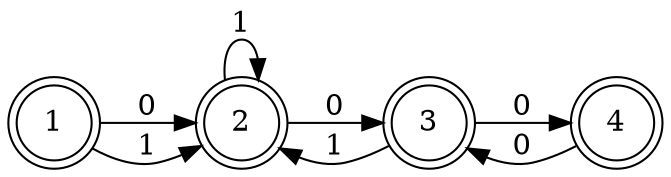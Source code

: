 digraph G {
	node [shape=circle]
	rankdir=LR
	1 [peripheries=2];
	2 [peripheries=2];
	3 [peripheries=2];
	4 [peripheries=2];
	1 -> 2 [label= 0];
	1 -> 2 [label= 1];
	2 -> 3 [label= 0];
	2 -> 2 [label= 1];
	3 -> 4 [label= 0];
	3 -> 2 [label= 1];
	4 -> 3 [label= 0];
}
